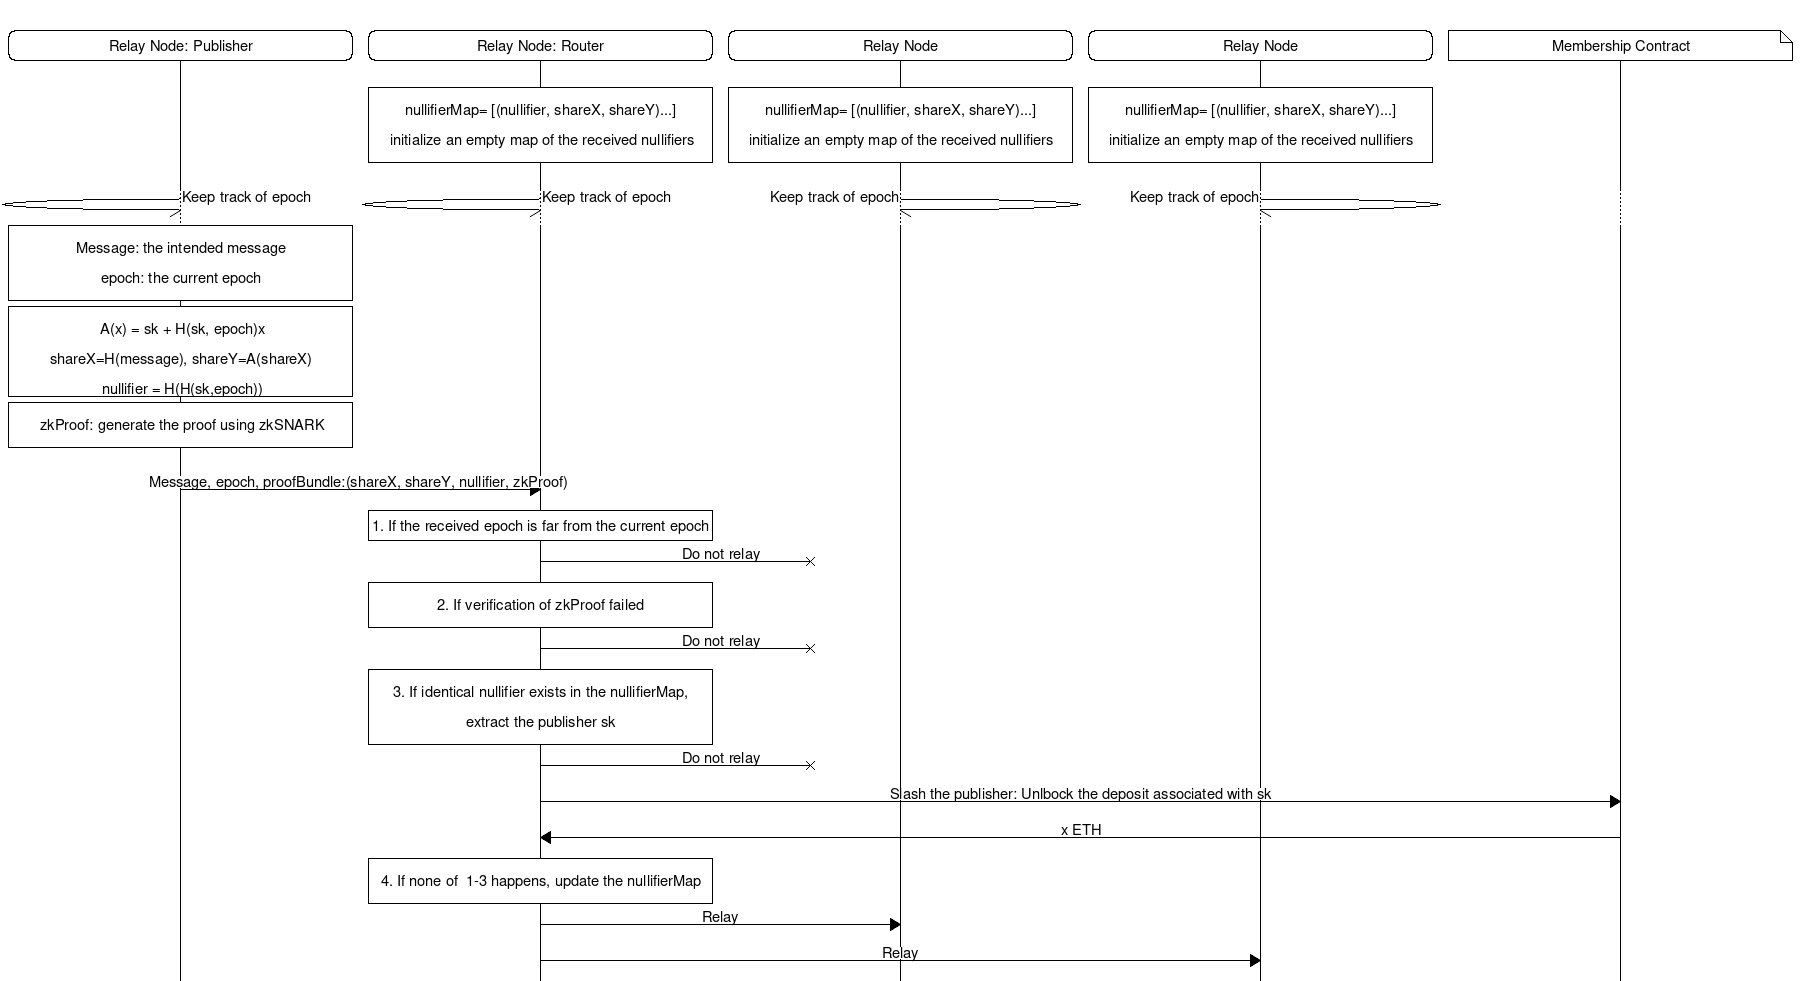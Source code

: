 # MSC for some fictional process
msc {
  hscale = "3", wordwraparcs = true;
  a [label = " "], b [label = " "], c[label=" "], d [label=" "],e [label=" "];
 
  a rbox a [label = "Relay Node: Publisher"], 
  b rbox b [label = "Relay Node: Router"], 
  c rbox c[label="Relay Node"], 
  d rbox d [label="Relay Node"], 
  e note e [label="Membership Contract"];
  |||;
   
  b box b [label=" \n nullifierMap= [(nullifier, shareX, shareY)...] \n \n  initialize an empty map of the received nullifiers \n "],
  c box c [label=" \n nullifierMap= [(nullifier, shareX, shareY)...] \n \n initialize an empty map of the received nullifiers \n "],
  d box d [label=" \n nullifierMap= [(nullifier, shareX, shareY)...] \n \n initialize an empty map of the received nullifiers \n "];
  |||;
  ...,
  a->a [ label = "Keep track of epoch"], 
  b->b [ label = "Keep track of epoch"], 
  c->c [ label = "Keep track of epoch"], 
  d->d [ label = "Keep track of epoch"];
  
  a box a [label= " \n Message: the intended message \n \n epoch: the current epoch \n "];
  a box a [label=" \n  A(x) = sk + H(sk, epoch)x \n \n shareX=H(message), shareY=A(shareX) \n \n nullifier = H(H(sk,epoch))"];
  a box a [label="  \n  zkProof: generate the proof using zkSNARK \n "];

  |||;

  a=>b [ label = "Message, epoch, proofBundle:(shareX, shareY, nullifier, zkProof) \n "]  ;
  b box b [label= "1. If the received epoch is far from the current epoch"];
  b -x c [label= "Do not relay"];

  b box b [label=" \n 2. If verification of zkProof failed \n "];
  b -x c [label="Do not relay"];

  b box b [label=" \n 3. If identical nullifier exists in the nullifierMap, \n \n extract the publisher sk \n "];
  b -x c [label="Do not relay"];
  b => e[label="Slash the publisher: Unlbock the deposit associated with sk"];
  e => b [label="x ETH"];
  b box b [label=" \n 4. If none of  1-3 happens, update the nullifierMap \n "];
  b => c [label="Relay"];
  b => d [label="Relay"];
  

}